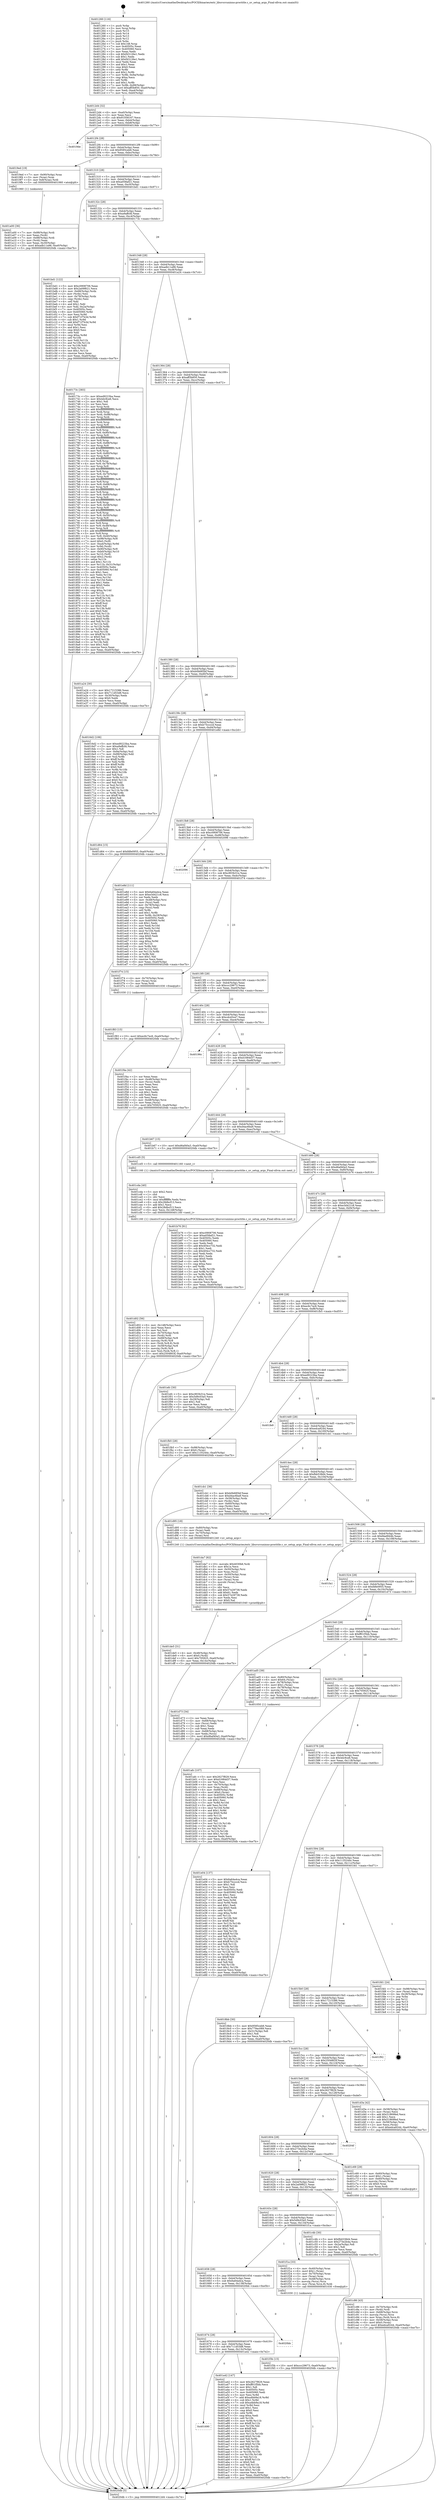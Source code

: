 digraph "0x401260" {
  label = "0x401260 (/mnt/c/Users/mathe/Desktop/tcc/POCII/binaries/extr_libuvsrcunixno-proctitle.c_uv_setup_args_Final-ollvm.out::main(0))"
  labelloc = "t"
  node[shape=record]

  Entry [label="",width=0.3,height=0.3,shape=circle,fillcolor=black,style=filled]
  "0x4012d4" [label="{
     0x4012d4 [32]\l
     | [instrs]\l
     &nbsp;&nbsp;0x4012d4 \<+6\>: mov -0xa0(%rbp),%eax\l
     &nbsp;&nbsp;0x4012da \<+2\>: mov %eax,%ecx\l
     &nbsp;&nbsp;0x4012dc \<+6\>: sub $0x91058167,%ecx\l
     &nbsp;&nbsp;0x4012e2 \<+6\>: mov %eax,-0xb4(%rbp)\l
     &nbsp;&nbsp;0x4012e8 \<+6\>: mov %ecx,-0xb8(%rbp)\l
     &nbsp;&nbsp;0x4012ee \<+6\>: je 00000000004019de \<main+0x77e\>\l
  }"]
  "0x4019de" [label="{
     0x4019de\l
  }", style=dashed]
  "0x4012f4" [label="{
     0x4012f4 [28]\l
     | [instrs]\l
     &nbsp;&nbsp;0x4012f4 \<+5\>: jmp 00000000004012f9 \<main+0x99\>\l
     &nbsp;&nbsp;0x4012f9 \<+6\>: mov -0xb4(%rbp),%eax\l
     &nbsp;&nbsp;0x4012ff \<+5\>: sub $0x9585ceb6,%eax\l
     &nbsp;&nbsp;0x401304 \<+6\>: mov %eax,-0xbc(%rbp)\l
     &nbsp;&nbsp;0x40130a \<+6\>: je 00000000004019ed \<main+0x78d\>\l
  }"]
  Exit [label="",width=0.3,height=0.3,shape=circle,fillcolor=black,style=filled,peripheries=2]
  "0x4019ed" [label="{
     0x4019ed [19]\l
     | [instrs]\l
     &nbsp;&nbsp;0x4019ed \<+7\>: mov -0x90(%rbp),%rax\l
     &nbsp;&nbsp;0x4019f4 \<+3\>: mov (%rax),%rax\l
     &nbsp;&nbsp;0x4019f7 \<+4\>: mov 0x8(%rax),%rdi\l
     &nbsp;&nbsp;0x4019fb \<+5\>: call 0000000000401060 \<atoi@plt\>\l
     | [calls]\l
     &nbsp;&nbsp;0x401060 \{1\} (unknown)\l
  }"]
  "0x401310" [label="{
     0x401310 [28]\l
     | [instrs]\l
     &nbsp;&nbsp;0x401310 \<+5\>: jmp 0000000000401315 \<main+0xb5\>\l
     &nbsp;&nbsp;0x401315 \<+6\>: mov -0xb4(%rbp),%eax\l
     &nbsp;&nbsp;0x40131b \<+5\>: sub $0xa058af21,%eax\l
     &nbsp;&nbsp;0x401320 \<+6\>: mov %eax,-0xc0(%rbp)\l
     &nbsp;&nbsp;0x401326 \<+6\>: je 0000000000401bd1 \<main+0x971\>\l
  }"]
  "0x401f83" [label="{
     0x401f83 [15]\l
     | [instrs]\l
     &nbsp;&nbsp;0x401f83 \<+10\>: movl $0xec6c7ec6,-0xa0(%rbp)\l
     &nbsp;&nbsp;0x401f8d \<+5\>: jmp 00000000004020db \<main+0xe7b\>\l
  }"]
  "0x401bd1" [label="{
     0x401bd1 [122]\l
     | [instrs]\l
     &nbsp;&nbsp;0x401bd1 \<+5\>: mov $0xc0908706,%eax\l
     &nbsp;&nbsp;0x401bd6 \<+5\>: mov $0x2a09f621,%ecx\l
     &nbsp;&nbsp;0x401bdb \<+4\>: mov -0x68(%rbp),%rdx\l
     &nbsp;&nbsp;0x401bdf \<+2\>: mov (%rdx),%esi\l
     &nbsp;&nbsp;0x401be1 \<+4\>: mov -0x78(%rbp),%rdx\l
     &nbsp;&nbsp;0x401be5 \<+2\>: cmp (%rdx),%esi\l
     &nbsp;&nbsp;0x401be7 \<+4\>: setl %dil\l
     &nbsp;&nbsp;0x401beb \<+4\>: and $0x1,%dil\l
     &nbsp;&nbsp;0x401bef \<+4\>: mov %dil,-0x2a(%rbp)\l
     &nbsp;&nbsp;0x401bf3 \<+7\>: mov 0x40505c,%esi\l
     &nbsp;&nbsp;0x401bfa \<+8\>: mov 0x405060,%r8d\l
     &nbsp;&nbsp;0x401c02 \<+3\>: mov %esi,%r9d\l
     &nbsp;&nbsp;0x401c05 \<+7\>: sub $0xf71f7b3d,%r9d\l
     &nbsp;&nbsp;0x401c0c \<+4\>: sub $0x1,%r9d\l
     &nbsp;&nbsp;0x401c10 \<+7\>: add $0xf71f7b3d,%r9d\l
     &nbsp;&nbsp;0x401c17 \<+4\>: imul %r9d,%esi\l
     &nbsp;&nbsp;0x401c1b \<+3\>: and $0x1,%esi\l
     &nbsp;&nbsp;0x401c1e \<+3\>: cmp $0x0,%esi\l
     &nbsp;&nbsp;0x401c21 \<+4\>: sete %dil\l
     &nbsp;&nbsp;0x401c25 \<+4\>: cmp $0xa,%r8d\l
     &nbsp;&nbsp;0x401c29 \<+4\>: setl %r10b\l
     &nbsp;&nbsp;0x401c2d \<+3\>: mov %dil,%r11b\l
     &nbsp;&nbsp;0x401c30 \<+3\>: and %r10b,%r11b\l
     &nbsp;&nbsp;0x401c33 \<+3\>: xor %r10b,%dil\l
     &nbsp;&nbsp;0x401c36 \<+3\>: or %dil,%r11b\l
     &nbsp;&nbsp;0x401c39 \<+4\>: test $0x1,%r11b\l
     &nbsp;&nbsp;0x401c3d \<+3\>: cmovne %ecx,%eax\l
     &nbsp;&nbsp;0x401c40 \<+6\>: mov %eax,-0xa0(%rbp)\l
     &nbsp;&nbsp;0x401c46 \<+5\>: jmp 00000000004020db \<main+0xe7b\>\l
  }"]
  "0x40132c" [label="{
     0x40132c [28]\l
     | [instrs]\l
     &nbsp;&nbsp;0x40132c \<+5\>: jmp 0000000000401331 \<main+0xd1\>\l
     &nbsp;&nbsp;0x401331 \<+6\>: mov -0xb4(%rbp),%eax\l
     &nbsp;&nbsp;0x401337 \<+5\>: sub $0xa9affcfd,%eax\l
     &nbsp;&nbsp;0x40133c \<+6\>: mov %eax,-0xc4(%rbp)\l
     &nbsp;&nbsp;0x401342 \<+6\>: je 000000000040173c \<main+0x4dc\>\l
  }"]
  "0x401f3b" [label="{
     0x401f3b [15]\l
     | [instrs]\l
     &nbsp;&nbsp;0x401f3b \<+10\>: movl $0xccc29673,-0xa0(%rbp)\l
     &nbsp;&nbsp;0x401f45 \<+5\>: jmp 00000000004020db \<main+0xe7b\>\l
  }"]
  "0x40173c" [label="{
     0x40173c [383]\l
     | [instrs]\l
     &nbsp;&nbsp;0x40173c \<+5\>: mov $0xed9223ba,%eax\l
     &nbsp;&nbsp;0x401741 \<+5\>: mov $0x4dc9ce6,%ecx\l
     &nbsp;&nbsp;0x401746 \<+2\>: mov $0x1,%dl\l
     &nbsp;&nbsp;0x401748 \<+2\>: xor %esi,%esi\l
     &nbsp;&nbsp;0x40174a \<+3\>: mov %rsp,%rdi\l
     &nbsp;&nbsp;0x40174d \<+4\>: add $0xfffffffffffffff0,%rdi\l
     &nbsp;&nbsp;0x401751 \<+3\>: mov %rdi,%rsp\l
     &nbsp;&nbsp;0x401754 \<+7\>: mov %rdi,-0x98(%rbp)\l
     &nbsp;&nbsp;0x40175b \<+3\>: mov %rsp,%rdi\l
     &nbsp;&nbsp;0x40175e \<+4\>: add $0xfffffffffffffff0,%rdi\l
     &nbsp;&nbsp;0x401762 \<+3\>: mov %rdi,%rsp\l
     &nbsp;&nbsp;0x401765 \<+3\>: mov %rsp,%r8\l
     &nbsp;&nbsp;0x401768 \<+4\>: add $0xfffffffffffffff0,%r8\l
     &nbsp;&nbsp;0x40176c \<+3\>: mov %r8,%rsp\l
     &nbsp;&nbsp;0x40176f \<+7\>: mov %r8,-0x90(%rbp)\l
     &nbsp;&nbsp;0x401776 \<+3\>: mov %rsp,%r8\l
     &nbsp;&nbsp;0x401779 \<+4\>: add $0xfffffffffffffff0,%r8\l
     &nbsp;&nbsp;0x40177d \<+3\>: mov %r8,%rsp\l
     &nbsp;&nbsp;0x401780 \<+7\>: mov %r8,-0x88(%rbp)\l
     &nbsp;&nbsp;0x401787 \<+3\>: mov %rsp,%r8\l
     &nbsp;&nbsp;0x40178a \<+4\>: add $0xfffffffffffffff0,%r8\l
     &nbsp;&nbsp;0x40178e \<+3\>: mov %r8,%rsp\l
     &nbsp;&nbsp;0x401791 \<+4\>: mov %r8,-0x80(%rbp)\l
     &nbsp;&nbsp;0x401795 \<+3\>: mov %rsp,%r8\l
     &nbsp;&nbsp;0x401798 \<+4\>: add $0xfffffffffffffff0,%r8\l
     &nbsp;&nbsp;0x40179c \<+3\>: mov %r8,%rsp\l
     &nbsp;&nbsp;0x40179f \<+4\>: mov %r8,-0x78(%rbp)\l
     &nbsp;&nbsp;0x4017a3 \<+3\>: mov %rsp,%r8\l
     &nbsp;&nbsp;0x4017a6 \<+4\>: add $0xfffffffffffffff0,%r8\l
     &nbsp;&nbsp;0x4017aa \<+3\>: mov %r8,%rsp\l
     &nbsp;&nbsp;0x4017ad \<+4\>: mov %r8,-0x70(%rbp)\l
     &nbsp;&nbsp;0x4017b1 \<+3\>: mov %rsp,%r8\l
     &nbsp;&nbsp;0x4017b4 \<+4\>: add $0xfffffffffffffff0,%r8\l
     &nbsp;&nbsp;0x4017b8 \<+3\>: mov %r8,%rsp\l
     &nbsp;&nbsp;0x4017bb \<+4\>: mov %r8,-0x68(%rbp)\l
     &nbsp;&nbsp;0x4017bf \<+3\>: mov %rsp,%r8\l
     &nbsp;&nbsp;0x4017c2 \<+4\>: add $0xfffffffffffffff0,%r8\l
     &nbsp;&nbsp;0x4017c6 \<+3\>: mov %r8,%rsp\l
     &nbsp;&nbsp;0x4017c9 \<+4\>: mov %r8,-0x60(%rbp)\l
     &nbsp;&nbsp;0x4017cd \<+3\>: mov %rsp,%r8\l
     &nbsp;&nbsp;0x4017d0 \<+4\>: add $0xfffffffffffffff0,%r8\l
     &nbsp;&nbsp;0x4017d4 \<+3\>: mov %r8,%rsp\l
     &nbsp;&nbsp;0x4017d7 \<+4\>: mov %r8,-0x58(%rbp)\l
     &nbsp;&nbsp;0x4017db \<+3\>: mov %rsp,%r8\l
     &nbsp;&nbsp;0x4017de \<+4\>: add $0xfffffffffffffff0,%r8\l
     &nbsp;&nbsp;0x4017e2 \<+3\>: mov %r8,%rsp\l
     &nbsp;&nbsp;0x4017e5 \<+4\>: mov %r8,-0x50(%rbp)\l
     &nbsp;&nbsp;0x4017e9 \<+3\>: mov %rsp,%r8\l
     &nbsp;&nbsp;0x4017ec \<+4\>: add $0xfffffffffffffff0,%r8\l
     &nbsp;&nbsp;0x4017f0 \<+3\>: mov %r8,%rsp\l
     &nbsp;&nbsp;0x4017f3 \<+4\>: mov %r8,-0x48(%rbp)\l
     &nbsp;&nbsp;0x4017f7 \<+3\>: mov %rsp,%r8\l
     &nbsp;&nbsp;0x4017fa \<+4\>: add $0xfffffffffffffff0,%r8\l
     &nbsp;&nbsp;0x4017fe \<+3\>: mov %r8,%rsp\l
     &nbsp;&nbsp;0x401801 \<+4\>: mov %r8,-0x40(%rbp)\l
     &nbsp;&nbsp;0x401805 \<+7\>: mov -0x98(%rbp),%r8\l
     &nbsp;&nbsp;0x40180c \<+7\>: movl $0x0,(%r8)\l
     &nbsp;&nbsp;0x401813 \<+7\>: mov -0xa4(%rbp),%r9d\l
     &nbsp;&nbsp;0x40181a \<+3\>: mov %r9d,(%rdi)\l
     &nbsp;&nbsp;0x40181d \<+7\>: mov -0x90(%rbp),%r8\l
     &nbsp;&nbsp;0x401824 \<+7\>: mov -0xb0(%rbp),%r10\l
     &nbsp;&nbsp;0x40182b \<+3\>: mov %r10,(%r8)\l
     &nbsp;&nbsp;0x40182e \<+3\>: cmpl $0x2,(%rdi)\l
     &nbsp;&nbsp;0x401831 \<+4\>: setne %r11b\l
     &nbsp;&nbsp;0x401835 \<+4\>: and $0x1,%r11b\l
     &nbsp;&nbsp;0x401839 \<+4\>: mov %r11b,-0x31(%rbp)\l
     &nbsp;&nbsp;0x40183d \<+7\>: mov 0x40505c,%ebx\l
     &nbsp;&nbsp;0x401844 \<+8\>: mov 0x405060,%r14d\l
     &nbsp;&nbsp;0x40184c \<+3\>: sub $0x1,%esi\l
     &nbsp;&nbsp;0x40184f \<+3\>: mov %ebx,%r15d\l
     &nbsp;&nbsp;0x401852 \<+3\>: add %esi,%r15d\l
     &nbsp;&nbsp;0x401855 \<+4\>: imul %r15d,%ebx\l
     &nbsp;&nbsp;0x401859 \<+3\>: and $0x1,%ebx\l
     &nbsp;&nbsp;0x40185c \<+3\>: cmp $0x0,%ebx\l
     &nbsp;&nbsp;0x40185f \<+4\>: sete %r11b\l
     &nbsp;&nbsp;0x401863 \<+4\>: cmp $0xa,%r14d\l
     &nbsp;&nbsp;0x401867 \<+4\>: setl %r12b\l
     &nbsp;&nbsp;0x40186b \<+3\>: mov %r11b,%r13b\l
     &nbsp;&nbsp;0x40186e \<+4\>: xor $0xff,%r13b\l
     &nbsp;&nbsp;0x401872 \<+3\>: mov %r12b,%sil\l
     &nbsp;&nbsp;0x401875 \<+4\>: xor $0xff,%sil\l
     &nbsp;&nbsp;0x401879 \<+3\>: xor $0x0,%dl\l
     &nbsp;&nbsp;0x40187c \<+3\>: mov %r13b,%dil\l
     &nbsp;&nbsp;0x40187f \<+4\>: and $0x0,%dil\l
     &nbsp;&nbsp;0x401883 \<+3\>: and %dl,%r11b\l
     &nbsp;&nbsp;0x401886 \<+3\>: mov %sil,%r8b\l
     &nbsp;&nbsp;0x401889 \<+4\>: and $0x0,%r8b\l
     &nbsp;&nbsp;0x40188d \<+3\>: and %dl,%r12b\l
     &nbsp;&nbsp;0x401890 \<+3\>: or %r11b,%dil\l
     &nbsp;&nbsp;0x401893 \<+3\>: or %r12b,%r8b\l
     &nbsp;&nbsp;0x401896 \<+3\>: xor %r8b,%dil\l
     &nbsp;&nbsp;0x401899 \<+3\>: or %sil,%r13b\l
     &nbsp;&nbsp;0x40189c \<+4\>: xor $0xff,%r13b\l
     &nbsp;&nbsp;0x4018a0 \<+3\>: or $0x0,%dl\l
     &nbsp;&nbsp;0x4018a3 \<+3\>: and %dl,%r13b\l
     &nbsp;&nbsp;0x4018a6 \<+3\>: or %r13b,%dil\l
     &nbsp;&nbsp;0x4018a9 \<+4\>: test $0x1,%dil\l
     &nbsp;&nbsp;0x4018ad \<+3\>: cmovne %ecx,%eax\l
     &nbsp;&nbsp;0x4018b0 \<+6\>: mov %eax,-0xa0(%rbp)\l
     &nbsp;&nbsp;0x4018b6 \<+5\>: jmp 00000000004020db \<main+0xe7b\>\l
  }"]
  "0x401348" [label="{
     0x401348 [28]\l
     | [instrs]\l
     &nbsp;&nbsp;0x401348 \<+5\>: jmp 000000000040134d \<main+0xed\>\l
     &nbsp;&nbsp;0x40134d \<+6\>: mov -0xb4(%rbp),%eax\l
     &nbsp;&nbsp;0x401353 \<+5\>: sub $0xadb11a96,%eax\l
     &nbsp;&nbsp;0x401358 \<+6\>: mov %eax,-0xc8(%rbp)\l
     &nbsp;&nbsp;0x40135e \<+6\>: je 0000000000401a24 \<main+0x7c4\>\l
  }"]
  "0x401de5" [label="{
     0x401de5 [31]\l
     | [instrs]\l
     &nbsp;&nbsp;0x401de5 \<+4\>: mov -0x48(%rbp),%rdi\l
     &nbsp;&nbsp;0x401de9 \<+6\>: movl $0x0,(%rdi)\l
     &nbsp;&nbsp;0x401def \<+10\>: movl $0x705925,-0xa0(%rbp)\l
     &nbsp;&nbsp;0x401df9 \<+6\>: mov %eax,-0x14c(%rbp)\l
     &nbsp;&nbsp;0x401dff \<+5\>: jmp 00000000004020db \<main+0xe7b\>\l
  }"]
  "0x401a24" [label="{
     0x401a24 [30]\l
     | [instrs]\l
     &nbsp;&nbsp;0x401a24 \<+5\>: mov $0x17215386,%eax\l
     &nbsp;&nbsp;0x401a29 \<+5\>: mov $0x711d53d8,%ecx\l
     &nbsp;&nbsp;0x401a2e \<+3\>: mov -0x30(%rbp),%edx\l
     &nbsp;&nbsp;0x401a31 \<+3\>: cmp $0x0,%edx\l
     &nbsp;&nbsp;0x401a34 \<+3\>: cmove %ecx,%eax\l
     &nbsp;&nbsp;0x401a37 \<+6\>: mov %eax,-0xa0(%rbp)\l
     &nbsp;&nbsp;0x401a3d \<+5\>: jmp 00000000004020db \<main+0xe7b\>\l
  }"]
  "0x401364" [label="{
     0x401364 [28]\l
     | [instrs]\l
     &nbsp;&nbsp;0x401364 \<+5\>: jmp 0000000000401369 \<main+0x109\>\l
     &nbsp;&nbsp;0x401369 \<+6\>: mov -0xb4(%rbp),%eax\l
     &nbsp;&nbsp;0x40136f \<+5\>: sub $0xaff3b850,%eax\l
     &nbsp;&nbsp;0x401374 \<+6\>: mov %eax,-0xcc(%rbp)\l
     &nbsp;&nbsp;0x40137a \<+6\>: je 00000000004016d2 \<main+0x472\>\l
  }"]
  "0x401da7" [label="{
     0x401da7 [62]\l
     | [instrs]\l
     &nbsp;&nbsp;0x401da7 \<+10\>: movabs $0x4030b6,%rdi\l
     &nbsp;&nbsp;0x401db1 \<+5\>: mov $0x1a,%ecx\l
     &nbsp;&nbsp;0x401db6 \<+4\>: mov -0x50(%rbp),%rsi\l
     &nbsp;&nbsp;0x401dba \<+3\>: mov %rax,(%rsi)\l
     &nbsp;&nbsp;0x401dbd \<+4\>: mov -0x50(%rbp),%rax\l
     &nbsp;&nbsp;0x401dc1 \<+3\>: mov (%rax),%rax\l
     &nbsp;&nbsp;0x401dc4 \<+3\>: mov (%rax),%rax\l
     &nbsp;&nbsp;0x401dc7 \<+3\>: movsbl (%rax),%eax\l
     &nbsp;&nbsp;0x401dca \<+1\>: cltd\l
     &nbsp;&nbsp;0x401dcb \<+2\>: idiv %ecx\l
     &nbsp;&nbsp;0x401dcd \<+6\>: add $0x57e29738,%edx\l
     &nbsp;&nbsp;0x401dd3 \<+3\>: add $0x61,%edx\l
     &nbsp;&nbsp;0x401dd6 \<+6\>: sub $0x57e29738,%edx\l
     &nbsp;&nbsp;0x401ddc \<+2\>: mov %edx,%esi\l
     &nbsp;&nbsp;0x401dde \<+2\>: mov $0x0,%al\l
     &nbsp;&nbsp;0x401de0 \<+5\>: call 0000000000401040 \<printf@plt\>\l
     | [calls]\l
     &nbsp;&nbsp;0x401040 \{1\} (unknown)\l
  }"]
  "0x4016d2" [label="{
     0x4016d2 [106]\l
     | [instrs]\l
     &nbsp;&nbsp;0x4016d2 \<+5\>: mov $0xed9223ba,%eax\l
     &nbsp;&nbsp;0x4016d7 \<+5\>: mov $0xa9affcfd,%ecx\l
     &nbsp;&nbsp;0x4016dc \<+2\>: mov $0x1,%dl\l
     &nbsp;&nbsp;0x4016de \<+7\>: mov -0x9a(%rbp),%sil\l
     &nbsp;&nbsp;0x4016e5 \<+7\>: mov -0x99(%rbp),%dil\l
     &nbsp;&nbsp;0x4016ec \<+3\>: mov %sil,%r8b\l
     &nbsp;&nbsp;0x4016ef \<+4\>: xor $0xff,%r8b\l
     &nbsp;&nbsp;0x4016f3 \<+3\>: mov %dil,%r9b\l
     &nbsp;&nbsp;0x4016f6 \<+4\>: xor $0xff,%r9b\l
     &nbsp;&nbsp;0x4016fa \<+3\>: xor $0x0,%dl\l
     &nbsp;&nbsp;0x4016fd \<+3\>: mov %r8b,%r10b\l
     &nbsp;&nbsp;0x401700 \<+4\>: and $0x0,%r10b\l
     &nbsp;&nbsp;0x401704 \<+3\>: and %dl,%sil\l
     &nbsp;&nbsp;0x401707 \<+3\>: mov %r9b,%r11b\l
     &nbsp;&nbsp;0x40170a \<+4\>: and $0x0,%r11b\l
     &nbsp;&nbsp;0x40170e \<+3\>: and %dl,%dil\l
     &nbsp;&nbsp;0x401711 \<+3\>: or %sil,%r10b\l
     &nbsp;&nbsp;0x401714 \<+3\>: or %dil,%r11b\l
     &nbsp;&nbsp;0x401717 \<+3\>: xor %r11b,%r10b\l
     &nbsp;&nbsp;0x40171a \<+3\>: or %r9b,%r8b\l
     &nbsp;&nbsp;0x40171d \<+4\>: xor $0xff,%r8b\l
     &nbsp;&nbsp;0x401721 \<+3\>: or $0x0,%dl\l
     &nbsp;&nbsp;0x401724 \<+3\>: and %dl,%r8b\l
     &nbsp;&nbsp;0x401727 \<+3\>: or %r8b,%r10b\l
     &nbsp;&nbsp;0x40172a \<+4\>: test $0x1,%r10b\l
     &nbsp;&nbsp;0x40172e \<+3\>: cmovne %ecx,%eax\l
     &nbsp;&nbsp;0x401731 \<+6\>: mov %eax,-0xa0(%rbp)\l
     &nbsp;&nbsp;0x401737 \<+5\>: jmp 00000000004020db \<main+0xe7b\>\l
  }"]
  "0x401380" [label="{
     0x401380 [28]\l
     | [instrs]\l
     &nbsp;&nbsp;0x401380 \<+5\>: jmp 0000000000401385 \<main+0x125\>\l
     &nbsp;&nbsp;0x401385 \<+6\>: mov -0xb4(%rbp),%eax\l
     &nbsp;&nbsp;0x40138b \<+5\>: sub $0xb0b685bf,%eax\l
     &nbsp;&nbsp;0x401390 \<+6\>: mov %eax,-0xd0(%rbp)\l
     &nbsp;&nbsp;0x401396 \<+6\>: je 0000000000401d64 \<main+0xb04\>\l
  }"]
  "0x4020db" [label="{
     0x4020db [5]\l
     | [instrs]\l
     &nbsp;&nbsp;0x4020db \<+5\>: jmp 00000000004012d4 \<main+0x74\>\l
  }"]
  "0x401260" [label="{
     0x401260 [116]\l
     | [instrs]\l
     &nbsp;&nbsp;0x401260 \<+1\>: push %rbp\l
     &nbsp;&nbsp;0x401261 \<+3\>: mov %rsp,%rbp\l
     &nbsp;&nbsp;0x401264 \<+2\>: push %r15\l
     &nbsp;&nbsp;0x401266 \<+2\>: push %r14\l
     &nbsp;&nbsp;0x401268 \<+2\>: push %r13\l
     &nbsp;&nbsp;0x40126a \<+2\>: push %r12\l
     &nbsp;&nbsp;0x40126c \<+1\>: push %rbx\l
     &nbsp;&nbsp;0x40126d \<+7\>: sub $0x148,%rsp\l
     &nbsp;&nbsp;0x401274 \<+7\>: mov 0x40505c,%eax\l
     &nbsp;&nbsp;0x40127b \<+7\>: mov 0x405060,%ecx\l
     &nbsp;&nbsp;0x401282 \<+2\>: mov %eax,%edx\l
     &nbsp;&nbsp;0x401284 \<+6\>: sub $0xf43126e1,%edx\l
     &nbsp;&nbsp;0x40128a \<+3\>: sub $0x1,%edx\l
     &nbsp;&nbsp;0x40128d \<+6\>: add $0xf43126e1,%edx\l
     &nbsp;&nbsp;0x401293 \<+3\>: imul %edx,%eax\l
     &nbsp;&nbsp;0x401296 \<+3\>: and $0x1,%eax\l
     &nbsp;&nbsp;0x401299 \<+3\>: cmp $0x0,%eax\l
     &nbsp;&nbsp;0x40129c \<+4\>: sete %r8b\l
     &nbsp;&nbsp;0x4012a0 \<+4\>: and $0x1,%r8b\l
     &nbsp;&nbsp;0x4012a4 \<+7\>: mov %r8b,-0x9a(%rbp)\l
     &nbsp;&nbsp;0x4012ab \<+3\>: cmp $0xa,%ecx\l
     &nbsp;&nbsp;0x4012ae \<+4\>: setl %r8b\l
     &nbsp;&nbsp;0x4012b2 \<+4\>: and $0x1,%r8b\l
     &nbsp;&nbsp;0x4012b6 \<+7\>: mov %r8b,-0x99(%rbp)\l
     &nbsp;&nbsp;0x4012bd \<+10\>: movl $0xaff3b850,-0xa0(%rbp)\l
     &nbsp;&nbsp;0x4012c7 \<+6\>: mov %edi,-0xa4(%rbp)\l
     &nbsp;&nbsp;0x4012cd \<+7\>: mov %rsi,-0xb0(%rbp)\l
  }"]
  "0x401d02" [label="{
     0x401d02 [56]\l
     | [instrs]\l
     &nbsp;&nbsp;0x401d02 \<+6\>: mov -0x148(%rbp),%ecx\l
     &nbsp;&nbsp;0x401d08 \<+3\>: imul %eax,%ecx\l
     &nbsp;&nbsp;0x401d0b \<+3\>: mov %cl,%sil\l
     &nbsp;&nbsp;0x401d0e \<+4\>: mov -0x70(%rbp),%rdi\l
     &nbsp;&nbsp;0x401d12 \<+3\>: mov (%rdi),%rdi\l
     &nbsp;&nbsp;0x401d15 \<+4\>: mov -0x68(%rbp),%r8\l
     &nbsp;&nbsp;0x401d19 \<+3\>: movslq (%r8),%r8\l
     &nbsp;&nbsp;0x401d1c \<+4\>: mov (%rdi,%r8,8),%rdi\l
     &nbsp;&nbsp;0x401d20 \<+4\>: mov -0x58(%rbp),%r8\l
     &nbsp;&nbsp;0x401d24 \<+3\>: movslq (%r8),%r8\l
     &nbsp;&nbsp;0x401d27 \<+4\>: mov %sil,(%rdi,%r8,1)\l
     &nbsp;&nbsp;0x401d2b \<+10\>: movl $0x2504803f,-0xa0(%rbp)\l
     &nbsp;&nbsp;0x401d35 \<+5\>: jmp 00000000004020db \<main+0xe7b\>\l
  }"]
  "0x401cda" [label="{
     0x401cda [40]\l
     | [instrs]\l
     &nbsp;&nbsp;0x401cda \<+5\>: mov $0x2,%ecx\l
     &nbsp;&nbsp;0x401cdf \<+1\>: cltd\l
     &nbsp;&nbsp;0x401ce0 \<+2\>: idiv %ecx\l
     &nbsp;&nbsp;0x401ce2 \<+6\>: imul $0xfffffffe,%edx,%ecx\l
     &nbsp;&nbsp;0x401ce8 \<+6\>: sub $0x28dbcf13,%ecx\l
     &nbsp;&nbsp;0x401cee \<+3\>: add $0x1,%ecx\l
     &nbsp;&nbsp;0x401cf1 \<+6\>: add $0x28dbcf13,%ecx\l
     &nbsp;&nbsp;0x401cf7 \<+6\>: mov %ecx,-0x148(%rbp)\l
     &nbsp;&nbsp;0x401cfd \<+5\>: call 0000000000401160 \<next_i\>\l
     | [calls]\l
     &nbsp;&nbsp;0x401160 \{1\} (/mnt/c/Users/mathe/Desktop/tcc/POCII/binaries/extr_libuvsrcunixno-proctitle.c_uv_setup_args_Final-ollvm.out::next_i)\l
  }"]
  "0x401d64" [label="{
     0x401d64 [15]\l
     | [instrs]\l
     &nbsp;&nbsp;0x401d64 \<+10\>: movl $0xfdfe0955,-0xa0(%rbp)\l
     &nbsp;&nbsp;0x401d6e \<+5\>: jmp 00000000004020db \<main+0xe7b\>\l
  }"]
  "0x40139c" [label="{
     0x40139c [28]\l
     | [instrs]\l
     &nbsp;&nbsp;0x40139c \<+5\>: jmp 00000000004013a1 \<main+0x141\>\l
     &nbsp;&nbsp;0x4013a1 \<+6\>: mov -0xb4(%rbp),%eax\l
     &nbsp;&nbsp;0x4013a7 \<+5\>: sub $0xb75ccccd,%eax\l
     &nbsp;&nbsp;0x4013ac \<+6\>: mov %eax,-0xd4(%rbp)\l
     &nbsp;&nbsp;0x4013b2 \<+6\>: je 0000000000401e8d \<main+0xc2d\>\l
  }"]
  "0x401c86" [label="{
     0x401c86 [43]\l
     | [instrs]\l
     &nbsp;&nbsp;0x401c86 \<+4\>: mov -0x70(%rbp),%rdi\l
     &nbsp;&nbsp;0x401c8a \<+3\>: mov (%rdi),%rdi\l
     &nbsp;&nbsp;0x401c8d \<+4\>: mov -0x68(%rbp),%rcx\l
     &nbsp;&nbsp;0x401c91 \<+3\>: movslq (%rcx),%rcx\l
     &nbsp;&nbsp;0x401c94 \<+4\>: mov %rax,(%rdi,%rcx,8)\l
     &nbsp;&nbsp;0x401c98 \<+4\>: mov -0x58(%rbp),%rax\l
     &nbsp;&nbsp;0x401c9c \<+6\>: movl $0x0,(%rax)\l
     &nbsp;&nbsp;0x401ca2 \<+10\>: movl $0xedca9244,-0xa0(%rbp)\l
     &nbsp;&nbsp;0x401cac \<+5\>: jmp 00000000004020db \<main+0xe7b\>\l
  }"]
  "0x401e8d" [label="{
     0x401e8d [111]\l
     | [instrs]\l
     &nbsp;&nbsp;0x401e8d \<+5\>: mov $0x6a64a4ca,%eax\l
     &nbsp;&nbsp;0x401e92 \<+5\>: mov $0xe3d421c8,%ecx\l
     &nbsp;&nbsp;0x401e97 \<+2\>: xor %edx,%edx\l
     &nbsp;&nbsp;0x401e99 \<+4\>: mov -0x48(%rbp),%rsi\l
     &nbsp;&nbsp;0x401e9d \<+2\>: mov (%rsi),%edi\l
     &nbsp;&nbsp;0x401e9f \<+4\>: mov -0x78(%rbp),%rsi\l
     &nbsp;&nbsp;0x401ea3 \<+2\>: cmp (%rsi),%edi\l
     &nbsp;&nbsp;0x401ea5 \<+4\>: setl %r8b\l
     &nbsp;&nbsp;0x401ea9 \<+4\>: and $0x1,%r8b\l
     &nbsp;&nbsp;0x401ead \<+4\>: mov %r8b,-0x29(%rbp)\l
     &nbsp;&nbsp;0x401eb1 \<+7\>: mov 0x40505c,%edi\l
     &nbsp;&nbsp;0x401eb8 \<+8\>: mov 0x405060,%r9d\l
     &nbsp;&nbsp;0x401ec0 \<+3\>: sub $0x1,%edx\l
     &nbsp;&nbsp;0x401ec3 \<+3\>: mov %edi,%r10d\l
     &nbsp;&nbsp;0x401ec6 \<+3\>: add %edx,%r10d\l
     &nbsp;&nbsp;0x401ec9 \<+4\>: imul %r10d,%edi\l
     &nbsp;&nbsp;0x401ecd \<+3\>: and $0x1,%edi\l
     &nbsp;&nbsp;0x401ed0 \<+3\>: cmp $0x0,%edi\l
     &nbsp;&nbsp;0x401ed3 \<+4\>: sete %r8b\l
     &nbsp;&nbsp;0x401ed7 \<+4\>: cmp $0xa,%r9d\l
     &nbsp;&nbsp;0x401edb \<+4\>: setl %r11b\l
     &nbsp;&nbsp;0x401edf \<+3\>: mov %r8b,%bl\l
     &nbsp;&nbsp;0x401ee2 \<+3\>: and %r11b,%bl\l
     &nbsp;&nbsp;0x401ee5 \<+3\>: xor %r11b,%r8b\l
     &nbsp;&nbsp;0x401ee8 \<+3\>: or %r8b,%bl\l
     &nbsp;&nbsp;0x401eeb \<+3\>: test $0x1,%bl\l
     &nbsp;&nbsp;0x401eee \<+3\>: cmovne %ecx,%eax\l
     &nbsp;&nbsp;0x401ef1 \<+6\>: mov %eax,-0xa0(%rbp)\l
     &nbsp;&nbsp;0x401ef7 \<+5\>: jmp 00000000004020db \<main+0xe7b\>\l
  }"]
  "0x4013b8" [label="{
     0x4013b8 [28]\l
     | [instrs]\l
     &nbsp;&nbsp;0x4013b8 \<+5\>: jmp 00000000004013bd \<main+0x15d\>\l
     &nbsp;&nbsp;0x4013bd \<+6\>: mov -0xb4(%rbp),%eax\l
     &nbsp;&nbsp;0x4013c3 \<+5\>: sub $0xc0908706,%eax\l
     &nbsp;&nbsp;0x4013c8 \<+6\>: mov %eax,-0xd8(%rbp)\l
     &nbsp;&nbsp;0x4013ce \<+6\>: je 0000000000402096 \<main+0xe36\>\l
  }"]
  "0x401afc" [label="{
     0x401afc [107]\l
     | [instrs]\l
     &nbsp;&nbsp;0x401afc \<+5\>: mov $0x2627f829,%ecx\l
     &nbsp;&nbsp;0x401b01 \<+5\>: mov $0xd1684d37,%edx\l
     &nbsp;&nbsp;0x401b06 \<+2\>: xor %esi,%esi\l
     &nbsp;&nbsp;0x401b08 \<+4\>: mov -0x70(%rbp),%rdi\l
     &nbsp;&nbsp;0x401b0c \<+3\>: mov %rax,(%rdi)\l
     &nbsp;&nbsp;0x401b0f \<+4\>: mov -0x68(%rbp),%rax\l
     &nbsp;&nbsp;0x401b13 \<+6\>: movl $0x0,(%rax)\l
     &nbsp;&nbsp;0x401b19 \<+8\>: mov 0x40505c,%r8d\l
     &nbsp;&nbsp;0x401b21 \<+8\>: mov 0x405060,%r9d\l
     &nbsp;&nbsp;0x401b29 \<+3\>: sub $0x1,%esi\l
     &nbsp;&nbsp;0x401b2c \<+3\>: mov %r8d,%r10d\l
     &nbsp;&nbsp;0x401b2f \<+3\>: add %esi,%r10d\l
     &nbsp;&nbsp;0x401b32 \<+4\>: imul %r10d,%r8d\l
     &nbsp;&nbsp;0x401b36 \<+4\>: and $0x1,%r8d\l
     &nbsp;&nbsp;0x401b3a \<+4\>: cmp $0x0,%r8d\l
     &nbsp;&nbsp;0x401b3e \<+4\>: sete %r11b\l
     &nbsp;&nbsp;0x401b42 \<+4\>: cmp $0xa,%r9d\l
     &nbsp;&nbsp;0x401b46 \<+3\>: setl %bl\l
     &nbsp;&nbsp;0x401b49 \<+3\>: mov %r11b,%r14b\l
     &nbsp;&nbsp;0x401b4c \<+3\>: and %bl,%r14b\l
     &nbsp;&nbsp;0x401b4f \<+3\>: xor %bl,%r11b\l
     &nbsp;&nbsp;0x401b52 \<+3\>: or %r11b,%r14b\l
     &nbsp;&nbsp;0x401b55 \<+4\>: test $0x1,%r14b\l
     &nbsp;&nbsp;0x401b59 \<+3\>: cmovne %edx,%ecx\l
     &nbsp;&nbsp;0x401b5c \<+6\>: mov %ecx,-0xa0(%rbp)\l
     &nbsp;&nbsp;0x401b62 \<+5\>: jmp 00000000004020db \<main+0xe7b\>\l
  }"]
  "0x402096" [label="{
     0x402096\l
  }", style=dashed]
  "0x4013d4" [label="{
     0x4013d4 [28]\l
     | [instrs]\l
     &nbsp;&nbsp;0x4013d4 \<+5\>: jmp 00000000004013d9 \<main+0x179\>\l
     &nbsp;&nbsp;0x4013d9 \<+6\>: mov -0xb4(%rbp),%eax\l
     &nbsp;&nbsp;0x4013df \<+5\>: sub $0xc903b31e,%eax\l
     &nbsp;&nbsp;0x4013e4 \<+6\>: mov %eax,-0xdc(%rbp)\l
     &nbsp;&nbsp;0x4013ea \<+6\>: je 0000000000401f74 \<main+0xd14\>\l
  }"]
  "0x401690" [label="{
     0x401690\l
  }", style=dashed]
  "0x401f74" [label="{
     0x401f74 [15]\l
     | [instrs]\l
     &nbsp;&nbsp;0x401f74 \<+4\>: mov -0x70(%rbp),%rax\l
     &nbsp;&nbsp;0x401f78 \<+3\>: mov (%rax),%rax\l
     &nbsp;&nbsp;0x401f7b \<+3\>: mov %rax,%rdi\l
     &nbsp;&nbsp;0x401f7e \<+5\>: call 0000000000401030 \<free@plt\>\l
     | [calls]\l
     &nbsp;&nbsp;0x401030 \{1\} (unknown)\l
  }"]
  "0x4013f0" [label="{
     0x4013f0 [28]\l
     | [instrs]\l
     &nbsp;&nbsp;0x4013f0 \<+5\>: jmp 00000000004013f5 \<main+0x195\>\l
     &nbsp;&nbsp;0x4013f5 \<+6\>: mov -0xb4(%rbp),%eax\l
     &nbsp;&nbsp;0x4013fb \<+5\>: sub $0xccc29673,%eax\l
     &nbsp;&nbsp;0x401400 \<+6\>: mov %eax,-0xe0(%rbp)\l
     &nbsp;&nbsp;0x401406 \<+6\>: je 0000000000401f4a \<main+0xcea\>\l
  }"]
  "0x401a42" [label="{
     0x401a42 [147]\l
     | [instrs]\l
     &nbsp;&nbsp;0x401a42 \<+5\>: mov $0x2627f829,%eax\l
     &nbsp;&nbsp;0x401a47 \<+5\>: mov $0xff01f5bb,%ecx\l
     &nbsp;&nbsp;0x401a4c \<+2\>: mov $0x1,%dl\l
     &nbsp;&nbsp;0x401a4e \<+7\>: mov 0x40505c,%esi\l
     &nbsp;&nbsp;0x401a55 \<+7\>: mov 0x405060,%edi\l
     &nbsp;&nbsp;0x401a5c \<+3\>: mov %esi,%r8d\l
     &nbsp;&nbsp;0x401a5f \<+7\>: add $0xa4bb9a18,%r8d\l
     &nbsp;&nbsp;0x401a66 \<+4\>: sub $0x1,%r8d\l
     &nbsp;&nbsp;0x401a6a \<+7\>: sub $0xa4bb9a18,%r8d\l
     &nbsp;&nbsp;0x401a71 \<+4\>: imul %r8d,%esi\l
     &nbsp;&nbsp;0x401a75 \<+3\>: and $0x1,%esi\l
     &nbsp;&nbsp;0x401a78 \<+3\>: cmp $0x0,%esi\l
     &nbsp;&nbsp;0x401a7b \<+4\>: sete %r9b\l
     &nbsp;&nbsp;0x401a7f \<+3\>: cmp $0xa,%edi\l
     &nbsp;&nbsp;0x401a82 \<+4\>: setl %r10b\l
     &nbsp;&nbsp;0x401a86 \<+3\>: mov %r9b,%r11b\l
     &nbsp;&nbsp;0x401a89 \<+4\>: xor $0xff,%r11b\l
     &nbsp;&nbsp;0x401a8d \<+3\>: mov %r10b,%bl\l
     &nbsp;&nbsp;0x401a90 \<+3\>: xor $0xff,%bl\l
     &nbsp;&nbsp;0x401a93 \<+3\>: xor $0x0,%dl\l
     &nbsp;&nbsp;0x401a96 \<+3\>: mov %r11b,%r14b\l
     &nbsp;&nbsp;0x401a99 \<+4\>: and $0x0,%r14b\l
     &nbsp;&nbsp;0x401a9d \<+3\>: and %dl,%r9b\l
     &nbsp;&nbsp;0x401aa0 \<+3\>: mov %bl,%r15b\l
     &nbsp;&nbsp;0x401aa3 \<+4\>: and $0x0,%r15b\l
     &nbsp;&nbsp;0x401aa7 \<+3\>: and %dl,%r10b\l
     &nbsp;&nbsp;0x401aaa \<+3\>: or %r9b,%r14b\l
     &nbsp;&nbsp;0x401aad \<+3\>: or %r10b,%r15b\l
     &nbsp;&nbsp;0x401ab0 \<+3\>: xor %r15b,%r14b\l
     &nbsp;&nbsp;0x401ab3 \<+3\>: or %bl,%r11b\l
     &nbsp;&nbsp;0x401ab6 \<+4\>: xor $0xff,%r11b\l
     &nbsp;&nbsp;0x401aba \<+3\>: or $0x0,%dl\l
     &nbsp;&nbsp;0x401abd \<+3\>: and %dl,%r11b\l
     &nbsp;&nbsp;0x401ac0 \<+3\>: or %r11b,%r14b\l
     &nbsp;&nbsp;0x401ac3 \<+4\>: test $0x1,%r14b\l
     &nbsp;&nbsp;0x401ac7 \<+3\>: cmovne %ecx,%eax\l
     &nbsp;&nbsp;0x401aca \<+6\>: mov %eax,-0xa0(%rbp)\l
     &nbsp;&nbsp;0x401ad0 \<+5\>: jmp 00000000004020db \<main+0xe7b\>\l
  }"]
  "0x401f4a" [label="{
     0x401f4a [42]\l
     | [instrs]\l
     &nbsp;&nbsp;0x401f4a \<+2\>: xor %eax,%eax\l
     &nbsp;&nbsp;0x401f4c \<+4\>: mov -0x48(%rbp),%rcx\l
     &nbsp;&nbsp;0x401f50 \<+2\>: mov (%rcx),%edx\l
     &nbsp;&nbsp;0x401f52 \<+2\>: mov %eax,%esi\l
     &nbsp;&nbsp;0x401f54 \<+2\>: sub %edx,%esi\l
     &nbsp;&nbsp;0x401f56 \<+2\>: mov %eax,%edx\l
     &nbsp;&nbsp;0x401f58 \<+3\>: sub $0x1,%edx\l
     &nbsp;&nbsp;0x401f5b \<+2\>: add %edx,%esi\l
     &nbsp;&nbsp;0x401f5d \<+2\>: sub %esi,%eax\l
     &nbsp;&nbsp;0x401f5f \<+4\>: mov -0x48(%rbp),%rcx\l
     &nbsp;&nbsp;0x401f63 \<+2\>: mov %eax,(%rcx)\l
     &nbsp;&nbsp;0x401f65 \<+10\>: movl $0x705925,-0xa0(%rbp)\l
     &nbsp;&nbsp;0x401f6f \<+5\>: jmp 00000000004020db \<main+0xe7b\>\l
  }"]
  "0x40140c" [label="{
     0x40140c [28]\l
     | [instrs]\l
     &nbsp;&nbsp;0x40140c \<+5\>: jmp 0000000000401411 \<main+0x1b1\>\l
     &nbsp;&nbsp;0x401411 \<+6\>: mov -0xb4(%rbp),%eax\l
     &nbsp;&nbsp;0x401417 \<+5\>: sub $0xcdcd3ce7,%eax\l
     &nbsp;&nbsp;0x40141c \<+6\>: mov %eax,-0xe4(%rbp)\l
     &nbsp;&nbsp;0x401422 \<+6\>: je 000000000040196c \<main+0x70c\>\l
  }"]
  "0x401674" [label="{
     0x401674 [28]\l
     | [instrs]\l
     &nbsp;&nbsp;0x401674 \<+5\>: jmp 0000000000401679 \<main+0x419\>\l
     &nbsp;&nbsp;0x401679 \<+6\>: mov -0xb4(%rbp),%eax\l
     &nbsp;&nbsp;0x40167f \<+5\>: sub $0x711d53d8,%eax\l
     &nbsp;&nbsp;0x401684 \<+6\>: mov %eax,-0x13c(%rbp)\l
     &nbsp;&nbsp;0x40168a \<+6\>: je 0000000000401a42 \<main+0x7e2\>\l
  }"]
  "0x40196c" [label="{
     0x40196c\l
  }", style=dashed]
  "0x401428" [label="{
     0x401428 [28]\l
     | [instrs]\l
     &nbsp;&nbsp;0x401428 \<+5\>: jmp 000000000040142d \<main+0x1cd\>\l
     &nbsp;&nbsp;0x40142d \<+6\>: mov -0xb4(%rbp),%eax\l
     &nbsp;&nbsp;0x401433 \<+5\>: sub $0xd1684d37,%eax\l
     &nbsp;&nbsp;0x401438 \<+6\>: mov %eax,-0xe8(%rbp)\l
     &nbsp;&nbsp;0x40143e \<+6\>: je 0000000000401b67 \<main+0x907\>\l
  }"]
  "0x4020bb" [label="{
     0x4020bb\l
  }", style=dashed]
  "0x401b67" [label="{
     0x401b67 [15]\l
     | [instrs]\l
     &nbsp;&nbsp;0x401b67 \<+10\>: movl $0xd6af40a3,-0xa0(%rbp)\l
     &nbsp;&nbsp;0x401b71 \<+5\>: jmp 00000000004020db \<main+0xe7b\>\l
  }"]
  "0x401444" [label="{
     0x401444 [28]\l
     | [instrs]\l
     &nbsp;&nbsp;0x401444 \<+5\>: jmp 0000000000401449 \<main+0x1e9\>\l
     &nbsp;&nbsp;0x401449 \<+6\>: mov -0xb4(%rbp),%eax\l
     &nbsp;&nbsp;0x40144f \<+5\>: sub $0xd4ac6ba9,%eax\l
     &nbsp;&nbsp;0x401454 \<+6\>: mov %eax,-0xec(%rbp)\l
     &nbsp;&nbsp;0x40145a \<+6\>: je 0000000000401cd5 \<main+0xa75\>\l
  }"]
  "0x401658" [label="{
     0x401658 [28]\l
     | [instrs]\l
     &nbsp;&nbsp;0x401658 \<+5\>: jmp 000000000040165d \<main+0x3fd\>\l
     &nbsp;&nbsp;0x40165d \<+6\>: mov -0xb4(%rbp),%eax\l
     &nbsp;&nbsp;0x401663 \<+5\>: sub $0x6a64a4ca,%eax\l
     &nbsp;&nbsp;0x401668 \<+6\>: mov %eax,-0x138(%rbp)\l
     &nbsp;&nbsp;0x40166e \<+6\>: je 00000000004020bb \<main+0xe5b\>\l
  }"]
  "0x401cd5" [label="{
     0x401cd5 [5]\l
     | [instrs]\l
     &nbsp;&nbsp;0x401cd5 \<+5\>: call 0000000000401160 \<next_i\>\l
     | [calls]\l
     &nbsp;&nbsp;0x401160 \{1\} (/mnt/c/Users/mathe/Desktop/tcc/POCII/binaries/extr_libuvsrcunixno-proctitle.c_uv_setup_args_Final-ollvm.out::next_i)\l
  }"]
  "0x401460" [label="{
     0x401460 [28]\l
     | [instrs]\l
     &nbsp;&nbsp;0x401460 \<+5\>: jmp 0000000000401465 \<main+0x205\>\l
     &nbsp;&nbsp;0x401465 \<+6\>: mov -0xb4(%rbp),%eax\l
     &nbsp;&nbsp;0x40146b \<+5\>: sub $0xd6af40a3,%eax\l
     &nbsp;&nbsp;0x401470 \<+6\>: mov %eax,-0xf0(%rbp)\l
     &nbsp;&nbsp;0x401476 \<+6\>: je 0000000000401b76 \<main+0x916\>\l
  }"]
  "0x401f1a" [label="{
     0x401f1a [33]\l
     | [instrs]\l
     &nbsp;&nbsp;0x401f1a \<+4\>: mov -0x40(%rbp),%rax\l
     &nbsp;&nbsp;0x401f1e \<+6\>: movl $0x1,(%rax)\l
     &nbsp;&nbsp;0x401f24 \<+4\>: mov -0x70(%rbp),%rax\l
     &nbsp;&nbsp;0x401f28 \<+3\>: mov (%rax),%rax\l
     &nbsp;&nbsp;0x401f2b \<+4\>: mov -0x48(%rbp),%rcx\l
     &nbsp;&nbsp;0x401f2f \<+3\>: movslq (%rcx),%rcx\l
     &nbsp;&nbsp;0x401f32 \<+4\>: mov (%rax,%rcx,8),%rdi\l
     &nbsp;&nbsp;0x401f36 \<+5\>: call 0000000000401030 \<free@plt\>\l
     | [calls]\l
     &nbsp;&nbsp;0x401030 \{1\} (unknown)\l
  }"]
  "0x401b76" [label="{
     0x401b76 [91]\l
     | [instrs]\l
     &nbsp;&nbsp;0x401b76 \<+5\>: mov $0xc0908706,%eax\l
     &nbsp;&nbsp;0x401b7b \<+5\>: mov $0xa058af21,%ecx\l
     &nbsp;&nbsp;0x401b80 \<+7\>: mov 0x40505c,%edx\l
     &nbsp;&nbsp;0x401b87 \<+7\>: mov 0x405060,%esi\l
     &nbsp;&nbsp;0x401b8e \<+2\>: mov %edx,%edi\l
     &nbsp;&nbsp;0x401b90 \<+6\>: add $0x404cc732,%edi\l
     &nbsp;&nbsp;0x401b96 \<+3\>: sub $0x1,%edi\l
     &nbsp;&nbsp;0x401b99 \<+6\>: sub $0x404cc732,%edi\l
     &nbsp;&nbsp;0x401b9f \<+3\>: imul %edi,%edx\l
     &nbsp;&nbsp;0x401ba2 \<+3\>: and $0x1,%edx\l
     &nbsp;&nbsp;0x401ba5 \<+3\>: cmp $0x0,%edx\l
     &nbsp;&nbsp;0x401ba8 \<+4\>: sete %r8b\l
     &nbsp;&nbsp;0x401bac \<+3\>: cmp $0xa,%esi\l
     &nbsp;&nbsp;0x401baf \<+4\>: setl %r9b\l
     &nbsp;&nbsp;0x401bb3 \<+3\>: mov %r8b,%r10b\l
     &nbsp;&nbsp;0x401bb6 \<+3\>: and %r9b,%r10b\l
     &nbsp;&nbsp;0x401bb9 \<+3\>: xor %r9b,%r8b\l
     &nbsp;&nbsp;0x401bbc \<+3\>: or %r8b,%r10b\l
     &nbsp;&nbsp;0x401bbf \<+4\>: test $0x1,%r10b\l
     &nbsp;&nbsp;0x401bc3 \<+3\>: cmovne %ecx,%eax\l
     &nbsp;&nbsp;0x401bc6 \<+6\>: mov %eax,-0xa0(%rbp)\l
     &nbsp;&nbsp;0x401bcc \<+5\>: jmp 00000000004020db \<main+0xe7b\>\l
  }"]
  "0x40147c" [label="{
     0x40147c [28]\l
     | [instrs]\l
     &nbsp;&nbsp;0x40147c \<+5\>: jmp 0000000000401481 \<main+0x221\>\l
     &nbsp;&nbsp;0x401481 \<+6\>: mov -0xb4(%rbp),%eax\l
     &nbsp;&nbsp;0x401487 \<+5\>: sub $0xe3d421c8,%eax\l
     &nbsp;&nbsp;0x40148c \<+6\>: mov %eax,-0xf4(%rbp)\l
     &nbsp;&nbsp;0x401492 \<+6\>: je 0000000000401efc \<main+0xc9c\>\l
  }"]
  "0x40163c" [label="{
     0x40163c [28]\l
     | [instrs]\l
     &nbsp;&nbsp;0x40163c \<+5\>: jmp 0000000000401641 \<main+0x3e1\>\l
     &nbsp;&nbsp;0x401641 \<+6\>: mov -0xb4(%rbp),%eax\l
     &nbsp;&nbsp;0x401647 \<+5\>: sub $0x5d9c03a5,%eax\l
     &nbsp;&nbsp;0x40164c \<+6\>: mov %eax,-0x134(%rbp)\l
     &nbsp;&nbsp;0x401652 \<+6\>: je 0000000000401f1a \<main+0xcba\>\l
  }"]
  "0x401efc" [label="{
     0x401efc [30]\l
     | [instrs]\l
     &nbsp;&nbsp;0x401efc \<+5\>: mov $0xc903b31e,%eax\l
     &nbsp;&nbsp;0x401f01 \<+5\>: mov $0x5d9c03a5,%ecx\l
     &nbsp;&nbsp;0x401f06 \<+3\>: mov -0x29(%rbp),%dl\l
     &nbsp;&nbsp;0x401f09 \<+3\>: test $0x1,%dl\l
     &nbsp;&nbsp;0x401f0c \<+3\>: cmovne %ecx,%eax\l
     &nbsp;&nbsp;0x401f0f \<+6\>: mov %eax,-0xa0(%rbp)\l
     &nbsp;&nbsp;0x401f15 \<+5\>: jmp 00000000004020db \<main+0xe7b\>\l
  }"]
  "0x401498" [label="{
     0x401498 [28]\l
     | [instrs]\l
     &nbsp;&nbsp;0x401498 \<+5\>: jmp 000000000040149d \<main+0x23d\>\l
     &nbsp;&nbsp;0x40149d \<+6\>: mov -0xb4(%rbp),%eax\l
     &nbsp;&nbsp;0x4014a3 \<+5\>: sub $0xec6c7ec6,%eax\l
     &nbsp;&nbsp;0x4014a8 \<+6\>: mov %eax,-0xf8(%rbp)\l
     &nbsp;&nbsp;0x4014ae \<+6\>: je 0000000000401fb5 \<main+0xd55\>\l
  }"]
  "0x401c4b" [label="{
     0x401c4b [30]\l
     | [instrs]\l
     &nbsp;&nbsp;0x401c4b \<+5\>: mov $0xfbb538d4,%eax\l
     &nbsp;&nbsp;0x401c50 \<+5\>: mov $0x273e2b4a,%ecx\l
     &nbsp;&nbsp;0x401c55 \<+3\>: mov -0x2a(%rbp),%dl\l
     &nbsp;&nbsp;0x401c58 \<+3\>: test $0x1,%dl\l
     &nbsp;&nbsp;0x401c5b \<+3\>: cmovne %ecx,%eax\l
     &nbsp;&nbsp;0x401c5e \<+6\>: mov %eax,-0xa0(%rbp)\l
     &nbsp;&nbsp;0x401c64 \<+5\>: jmp 00000000004020db \<main+0xe7b\>\l
  }"]
  "0x401fb5" [label="{
     0x401fb5 [28]\l
     | [instrs]\l
     &nbsp;&nbsp;0x401fb5 \<+7\>: mov -0x98(%rbp),%rax\l
     &nbsp;&nbsp;0x401fbc \<+6\>: movl $0x0,(%rax)\l
     &nbsp;&nbsp;0x401fc2 \<+10\>: movl $0x1135244c,-0xa0(%rbp)\l
     &nbsp;&nbsp;0x401fcc \<+5\>: jmp 00000000004020db \<main+0xe7b\>\l
  }"]
  "0x4014b4" [label="{
     0x4014b4 [28]\l
     | [instrs]\l
     &nbsp;&nbsp;0x4014b4 \<+5\>: jmp 00000000004014b9 \<main+0x259\>\l
     &nbsp;&nbsp;0x4014b9 \<+6\>: mov -0xb4(%rbp),%eax\l
     &nbsp;&nbsp;0x4014bf \<+5\>: sub $0xed9223ba,%eax\l
     &nbsp;&nbsp;0x4014c4 \<+6\>: mov %eax,-0xfc(%rbp)\l
     &nbsp;&nbsp;0x4014ca \<+6\>: je 0000000000401fe9 \<main+0xd89\>\l
  }"]
  "0x401620" [label="{
     0x401620 [28]\l
     | [instrs]\l
     &nbsp;&nbsp;0x401620 \<+5\>: jmp 0000000000401625 \<main+0x3c5\>\l
     &nbsp;&nbsp;0x401625 \<+6\>: mov -0xb4(%rbp),%eax\l
     &nbsp;&nbsp;0x40162b \<+5\>: sub $0x2a09f621,%eax\l
     &nbsp;&nbsp;0x401630 \<+6\>: mov %eax,-0x130(%rbp)\l
     &nbsp;&nbsp;0x401636 \<+6\>: je 0000000000401c4b \<main+0x9eb\>\l
  }"]
  "0x401fe9" [label="{
     0x401fe9\l
  }", style=dashed]
  "0x4014d0" [label="{
     0x4014d0 [28]\l
     | [instrs]\l
     &nbsp;&nbsp;0x4014d0 \<+5\>: jmp 00000000004014d5 \<main+0x275\>\l
     &nbsp;&nbsp;0x4014d5 \<+6\>: mov -0xb4(%rbp),%eax\l
     &nbsp;&nbsp;0x4014db \<+5\>: sub $0xedca9244,%eax\l
     &nbsp;&nbsp;0x4014e0 \<+6\>: mov %eax,-0x100(%rbp)\l
     &nbsp;&nbsp;0x4014e6 \<+6\>: je 0000000000401cb1 \<main+0xa51\>\l
  }"]
  "0x401c69" [label="{
     0x401c69 [29]\l
     | [instrs]\l
     &nbsp;&nbsp;0x401c69 \<+4\>: mov -0x60(%rbp),%rax\l
     &nbsp;&nbsp;0x401c6d \<+6\>: movl $0x1,(%rax)\l
     &nbsp;&nbsp;0x401c73 \<+4\>: mov -0x60(%rbp),%rax\l
     &nbsp;&nbsp;0x401c77 \<+3\>: movslq (%rax),%rax\l
     &nbsp;&nbsp;0x401c7a \<+4\>: shl $0x0,%rax\l
     &nbsp;&nbsp;0x401c7e \<+3\>: mov %rax,%rdi\l
     &nbsp;&nbsp;0x401c81 \<+5\>: call 0000000000401050 \<malloc@plt\>\l
     | [calls]\l
     &nbsp;&nbsp;0x401050 \{1\} (unknown)\l
  }"]
  "0x401cb1" [label="{
     0x401cb1 [36]\l
     | [instrs]\l
     &nbsp;&nbsp;0x401cb1 \<+5\>: mov $0xb0b685bf,%eax\l
     &nbsp;&nbsp;0x401cb6 \<+5\>: mov $0xd4ac6ba9,%ecx\l
     &nbsp;&nbsp;0x401cbb \<+4\>: mov -0x58(%rbp),%rdx\l
     &nbsp;&nbsp;0x401cbf \<+2\>: mov (%rdx),%esi\l
     &nbsp;&nbsp;0x401cc1 \<+4\>: mov -0x60(%rbp),%rdx\l
     &nbsp;&nbsp;0x401cc5 \<+2\>: cmp (%rdx),%esi\l
     &nbsp;&nbsp;0x401cc7 \<+3\>: cmovl %ecx,%eax\l
     &nbsp;&nbsp;0x401cca \<+6\>: mov %eax,-0xa0(%rbp)\l
     &nbsp;&nbsp;0x401cd0 \<+5\>: jmp 00000000004020db \<main+0xe7b\>\l
  }"]
  "0x4014ec" [label="{
     0x4014ec [28]\l
     | [instrs]\l
     &nbsp;&nbsp;0x4014ec \<+5\>: jmp 00000000004014f1 \<main+0x291\>\l
     &nbsp;&nbsp;0x4014f1 \<+6\>: mov -0xb4(%rbp),%eax\l
     &nbsp;&nbsp;0x4014f7 \<+5\>: sub $0xfbb538d4,%eax\l
     &nbsp;&nbsp;0x4014fc \<+6\>: mov %eax,-0x104(%rbp)\l
     &nbsp;&nbsp;0x401502 \<+6\>: je 0000000000401d95 \<main+0xb35\>\l
  }"]
  "0x401604" [label="{
     0x401604 [28]\l
     | [instrs]\l
     &nbsp;&nbsp;0x401604 \<+5\>: jmp 0000000000401609 \<main+0x3a9\>\l
     &nbsp;&nbsp;0x401609 \<+6\>: mov -0xb4(%rbp),%eax\l
     &nbsp;&nbsp;0x40160f \<+5\>: sub $0x273e2b4a,%eax\l
     &nbsp;&nbsp;0x401614 \<+6\>: mov %eax,-0x12c(%rbp)\l
     &nbsp;&nbsp;0x40161a \<+6\>: je 0000000000401c69 \<main+0xa09\>\l
  }"]
  "0x401d95" [label="{
     0x401d95 [18]\l
     | [instrs]\l
     &nbsp;&nbsp;0x401d95 \<+4\>: mov -0x80(%rbp),%rax\l
     &nbsp;&nbsp;0x401d99 \<+2\>: mov (%rax),%edi\l
     &nbsp;&nbsp;0x401d9b \<+4\>: mov -0x70(%rbp),%rax\l
     &nbsp;&nbsp;0x401d9f \<+3\>: mov (%rax),%rsi\l
     &nbsp;&nbsp;0x401da2 \<+5\>: call 0000000000401240 \<uv_setup_args\>\l
     | [calls]\l
     &nbsp;&nbsp;0x401240 \{1\} (/mnt/c/Users/mathe/Desktop/tcc/POCII/binaries/extr_libuvsrcunixno-proctitle.c_uv_setup_args_Final-ollvm.out::uv_setup_args)\l
  }"]
  "0x401508" [label="{
     0x401508 [28]\l
     | [instrs]\l
     &nbsp;&nbsp;0x401508 \<+5\>: jmp 000000000040150d \<main+0x2ad\>\l
     &nbsp;&nbsp;0x40150d \<+6\>: mov -0xb4(%rbp),%eax\l
     &nbsp;&nbsp;0x401513 \<+5\>: sub $0xfdad944b,%eax\l
     &nbsp;&nbsp;0x401518 \<+6\>: mov %eax,-0x108(%rbp)\l
     &nbsp;&nbsp;0x40151e \<+6\>: je 0000000000401fa1 \<main+0xd41\>\l
  }"]
  "0x40204f" [label="{
     0x40204f\l
  }", style=dashed]
  "0x401fa1" [label="{
     0x401fa1\l
  }", style=dashed]
  "0x401524" [label="{
     0x401524 [28]\l
     | [instrs]\l
     &nbsp;&nbsp;0x401524 \<+5\>: jmp 0000000000401529 \<main+0x2c9\>\l
     &nbsp;&nbsp;0x401529 \<+6\>: mov -0xb4(%rbp),%eax\l
     &nbsp;&nbsp;0x40152f \<+5\>: sub $0xfdfe0955,%eax\l
     &nbsp;&nbsp;0x401534 \<+6\>: mov %eax,-0x10c(%rbp)\l
     &nbsp;&nbsp;0x40153a \<+6\>: je 0000000000401d73 \<main+0xb13\>\l
  }"]
  "0x4015e8" [label="{
     0x4015e8 [28]\l
     | [instrs]\l
     &nbsp;&nbsp;0x4015e8 \<+5\>: jmp 00000000004015ed \<main+0x38d\>\l
     &nbsp;&nbsp;0x4015ed \<+6\>: mov -0xb4(%rbp),%eax\l
     &nbsp;&nbsp;0x4015f3 \<+5\>: sub $0x2627f829,%eax\l
     &nbsp;&nbsp;0x4015f8 \<+6\>: mov %eax,-0x128(%rbp)\l
     &nbsp;&nbsp;0x4015fe \<+6\>: je 000000000040204f \<main+0xdef\>\l
  }"]
  "0x401d73" [label="{
     0x401d73 [34]\l
     | [instrs]\l
     &nbsp;&nbsp;0x401d73 \<+2\>: xor %eax,%eax\l
     &nbsp;&nbsp;0x401d75 \<+4\>: mov -0x68(%rbp),%rcx\l
     &nbsp;&nbsp;0x401d79 \<+2\>: mov (%rcx),%edx\l
     &nbsp;&nbsp;0x401d7b \<+3\>: sub $0x1,%eax\l
     &nbsp;&nbsp;0x401d7e \<+2\>: sub %eax,%edx\l
     &nbsp;&nbsp;0x401d80 \<+4\>: mov -0x68(%rbp),%rcx\l
     &nbsp;&nbsp;0x401d84 \<+2\>: mov %edx,(%rcx)\l
     &nbsp;&nbsp;0x401d86 \<+10\>: movl $0xd6af40a3,-0xa0(%rbp)\l
     &nbsp;&nbsp;0x401d90 \<+5\>: jmp 00000000004020db \<main+0xe7b\>\l
  }"]
  "0x401540" [label="{
     0x401540 [28]\l
     | [instrs]\l
     &nbsp;&nbsp;0x401540 \<+5\>: jmp 0000000000401545 \<main+0x2e5\>\l
     &nbsp;&nbsp;0x401545 \<+6\>: mov -0xb4(%rbp),%eax\l
     &nbsp;&nbsp;0x40154b \<+5\>: sub $0xff01f5bb,%eax\l
     &nbsp;&nbsp;0x401550 \<+6\>: mov %eax,-0x110(%rbp)\l
     &nbsp;&nbsp;0x401556 \<+6\>: je 0000000000401ad5 \<main+0x875\>\l
  }"]
  "0x401d3a" [label="{
     0x401d3a [42]\l
     | [instrs]\l
     &nbsp;&nbsp;0x401d3a \<+4\>: mov -0x58(%rbp),%rax\l
     &nbsp;&nbsp;0x401d3e \<+2\>: mov (%rax),%ecx\l
     &nbsp;&nbsp;0x401d40 \<+6\>: add $0x51869fed,%ecx\l
     &nbsp;&nbsp;0x401d46 \<+3\>: add $0x1,%ecx\l
     &nbsp;&nbsp;0x401d49 \<+6\>: sub $0x51869fed,%ecx\l
     &nbsp;&nbsp;0x401d4f \<+4\>: mov -0x58(%rbp),%rax\l
     &nbsp;&nbsp;0x401d53 \<+2\>: mov %ecx,(%rax)\l
     &nbsp;&nbsp;0x401d55 \<+10\>: movl $0xedca9244,-0xa0(%rbp)\l
     &nbsp;&nbsp;0x401d5f \<+5\>: jmp 00000000004020db \<main+0xe7b\>\l
  }"]
  "0x401ad5" [label="{
     0x401ad5 [39]\l
     | [instrs]\l
     &nbsp;&nbsp;0x401ad5 \<+4\>: mov -0x80(%rbp),%rax\l
     &nbsp;&nbsp;0x401ad9 \<+6\>: movl $0x64,(%rax)\l
     &nbsp;&nbsp;0x401adf \<+4\>: mov -0x78(%rbp),%rax\l
     &nbsp;&nbsp;0x401ae3 \<+6\>: movl $0x1,(%rax)\l
     &nbsp;&nbsp;0x401ae9 \<+4\>: mov -0x78(%rbp),%rax\l
     &nbsp;&nbsp;0x401aed \<+3\>: movslq (%rax),%rax\l
     &nbsp;&nbsp;0x401af0 \<+4\>: shl $0x3,%rax\l
     &nbsp;&nbsp;0x401af4 \<+3\>: mov %rax,%rdi\l
     &nbsp;&nbsp;0x401af7 \<+5\>: call 0000000000401050 \<malloc@plt\>\l
     | [calls]\l
     &nbsp;&nbsp;0x401050 \{1\} (unknown)\l
  }"]
  "0x40155c" [label="{
     0x40155c [28]\l
     | [instrs]\l
     &nbsp;&nbsp;0x40155c \<+5\>: jmp 0000000000401561 \<main+0x301\>\l
     &nbsp;&nbsp;0x401561 \<+6\>: mov -0xb4(%rbp),%eax\l
     &nbsp;&nbsp;0x401567 \<+5\>: sub $0x705925,%eax\l
     &nbsp;&nbsp;0x40156c \<+6\>: mov %eax,-0x114(%rbp)\l
     &nbsp;&nbsp;0x401572 \<+6\>: je 0000000000401e04 \<main+0xba4\>\l
  }"]
  "0x4015cc" [label="{
     0x4015cc [28]\l
     | [instrs]\l
     &nbsp;&nbsp;0x4015cc \<+5\>: jmp 00000000004015d1 \<main+0x371\>\l
     &nbsp;&nbsp;0x4015d1 \<+6\>: mov -0xb4(%rbp),%eax\l
     &nbsp;&nbsp;0x4015d7 \<+5\>: sub $0x2504803f,%eax\l
     &nbsp;&nbsp;0x4015dc \<+6\>: mov %eax,-0x124(%rbp)\l
     &nbsp;&nbsp;0x4015e2 \<+6\>: je 0000000000401d3a \<main+0xada\>\l
  }"]
  "0x401e04" [label="{
     0x401e04 [137]\l
     | [instrs]\l
     &nbsp;&nbsp;0x401e04 \<+5\>: mov $0x6a64a4ca,%eax\l
     &nbsp;&nbsp;0x401e09 \<+5\>: mov $0xb75ccccd,%ecx\l
     &nbsp;&nbsp;0x401e0e \<+2\>: mov $0x1,%dl\l
     &nbsp;&nbsp;0x401e10 \<+2\>: xor %esi,%esi\l
     &nbsp;&nbsp;0x401e12 \<+7\>: mov 0x40505c,%edi\l
     &nbsp;&nbsp;0x401e19 \<+8\>: mov 0x405060,%r8d\l
     &nbsp;&nbsp;0x401e21 \<+3\>: sub $0x1,%esi\l
     &nbsp;&nbsp;0x401e24 \<+3\>: mov %edi,%r9d\l
     &nbsp;&nbsp;0x401e27 \<+3\>: add %esi,%r9d\l
     &nbsp;&nbsp;0x401e2a \<+4\>: imul %r9d,%edi\l
     &nbsp;&nbsp;0x401e2e \<+3\>: and $0x1,%edi\l
     &nbsp;&nbsp;0x401e31 \<+3\>: cmp $0x0,%edi\l
     &nbsp;&nbsp;0x401e34 \<+4\>: sete %r10b\l
     &nbsp;&nbsp;0x401e38 \<+4\>: cmp $0xa,%r8d\l
     &nbsp;&nbsp;0x401e3c \<+4\>: setl %r11b\l
     &nbsp;&nbsp;0x401e40 \<+3\>: mov %r10b,%bl\l
     &nbsp;&nbsp;0x401e43 \<+3\>: xor $0xff,%bl\l
     &nbsp;&nbsp;0x401e46 \<+3\>: mov %r11b,%r14b\l
     &nbsp;&nbsp;0x401e49 \<+4\>: xor $0xff,%r14b\l
     &nbsp;&nbsp;0x401e4d \<+3\>: xor $0x1,%dl\l
     &nbsp;&nbsp;0x401e50 \<+3\>: mov %bl,%r15b\l
     &nbsp;&nbsp;0x401e53 \<+4\>: and $0xff,%r15b\l
     &nbsp;&nbsp;0x401e57 \<+3\>: and %dl,%r10b\l
     &nbsp;&nbsp;0x401e5a \<+3\>: mov %r14b,%r12b\l
     &nbsp;&nbsp;0x401e5d \<+4\>: and $0xff,%r12b\l
     &nbsp;&nbsp;0x401e61 \<+3\>: and %dl,%r11b\l
     &nbsp;&nbsp;0x401e64 \<+3\>: or %r10b,%r15b\l
     &nbsp;&nbsp;0x401e67 \<+3\>: or %r11b,%r12b\l
     &nbsp;&nbsp;0x401e6a \<+3\>: xor %r12b,%r15b\l
     &nbsp;&nbsp;0x401e6d \<+3\>: or %r14b,%bl\l
     &nbsp;&nbsp;0x401e70 \<+3\>: xor $0xff,%bl\l
     &nbsp;&nbsp;0x401e73 \<+3\>: or $0x1,%dl\l
     &nbsp;&nbsp;0x401e76 \<+2\>: and %dl,%bl\l
     &nbsp;&nbsp;0x401e78 \<+3\>: or %bl,%r15b\l
     &nbsp;&nbsp;0x401e7b \<+4\>: test $0x1,%r15b\l
     &nbsp;&nbsp;0x401e7f \<+3\>: cmovne %ecx,%eax\l
     &nbsp;&nbsp;0x401e82 \<+6\>: mov %eax,-0xa0(%rbp)\l
     &nbsp;&nbsp;0x401e88 \<+5\>: jmp 00000000004020db \<main+0xe7b\>\l
  }"]
  "0x401578" [label="{
     0x401578 [28]\l
     | [instrs]\l
     &nbsp;&nbsp;0x401578 \<+5\>: jmp 000000000040157d \<main+0x31d\>\l
     &nbsp;&nbsp;0x40157d \<+6\>: mov -0xb4(%rbp),%eax\l
     &nbsp;&nbsp;0x401583 \<+5\>: sub $0x4dc9ce6,%eax\l
     &nbsp;&nbsp;0x401588 \<+6\>: mov %eax,-0x118(%rbp)\l
     &nbsp;&nbsp;0x40158e \<+6\>: je 00000000004018bb \<main+0x65b\>\l
  }"]
  "0x401f92" [label="{
     0x401f92\l
  }", style=dashed]
  "0x4018bb" [label="{
     0x4018bb [30]\l
     | [instrs]\l
     &nbsp;&nbsp;0x4018bb \<+5\>: mov $0x9585ceb6,%eax\l
     &nbsp;&nbsp;0x4018c0 \<+5\>: mov $0x779ac089,%ecx\l
     &nbsp;&nbsp;0x4018c5 \<+3\>: mov -0x31(%rbp),%dl\l
     &nbsp;&nbsp;0x4018c8 \<+3\>: test $0x1,%dl\l
     &nbsp;&nbsp;0x4018cb \<+3\>: cmovne %ecx,%eax\l
     &nbsp;&nbsp;0x4018ce \<+6\>: mov %eax,-0xa0(%rbp)\l
     &nbsp;&nbsp;0x4018d4 \<+5\>: jmp 00000000004020db \<main+0xe7b\>\l
  }"]
  "0x401594" [label="{
     0x401594 [28]\l
     | [instrs]\l
     &nbsp;&nbsp;0x401594 \<+5\>: jmp 0000000000401599 \<main+0x339\>\l
     &nbsp;&nbsp;0x401599 \<+6\>: mov -0xb4(%rbp),%eax\l
     &nbsp;&nbsp;0x40159f \<+5\>: sub $0x1135244c,%eax\l
     &nbsp;&nbsp;0x4015a4 \<+6\>: mov %eax,-0x11c(%rbp)\l
     &nbsp;&nbsp;0x4015aa \<+6\>: je 0000000000401fd1 \<main+0xd71\>\l
  }"]
  "0x401a00" [label="{
     0x401a00 [36]\l
     | [instrs]\l
     &nbsp;&nbsp;0x401a00 \<+7\>: mov -0x88(%rbp),%rdi\l
     &nbsp;&nbsp;0x401a07 \<+2\>: mov %eax,(%rdi)\l
     &nbsp;&nbsp;0x401a09 \<+7\>: mov -0x88(%rbp),%rdi\l
     &nbsp;&nbsp;0x401a10 \<+2\>: mov (%rdi),%eax\l
     &nbsp;&nbsp;0x401a12 \<+3\>: mov %eax,-0x30(%rbp)\l
     &nbsp;&nbsp;0x401a15 \<+10\>: movl $0xadb11a96,-0xa0(%rbp)\l
     &nbsp;&nbsp;0x401a1f \<+5\>: jmp 00000000004020db \<main+0xe7b\>\l
  }"]
  "0x4015b0" [label="{
     0x4015b0 [28]\l
     | [instrs]\l
     &nbsp;&nbsp;0x4015b0 \<+5\>: jmp 00000000004015b5 \<main+0x355\>\l
     &nbsp;&nbsp;0x4015b5 \<+6\>: mov -0xb4(%rbp),%eax\l
     &nbsp;&nbsp;0x4015bb \<+5\>: sub $0x17215386,%eax\l
     &nbsp;&nbsp;0x4015c0 \<+6\>: mov %eax,-0x120(%rbp)\l
     &nbsp;&nbsp;0x4015c6 \<+6\>: je 0000000000401f92 \<main+0xd32\>\l
  }"]
  "0x401fd1" [label="{
     0x401fd1 [24]\l
     | [instrs]\l
     &nbsp;&nbsp;0x401fd1 \<+7\>: mov -0x98(%rbp),%rax\l
     &nbsp;&nbsp;0x401fd8 \<+2\>: mov (%rax),%eax\l
     &nbsp;&nbsp;0x401fda \<+4\>: lea -0x28(%rbp),%rsp\l
     &nbsp;&nbsp;0x401fde \<+1\>: pop %rbx\l
     &nbsp;&nbsp;0x401fdf \<+2\>: pop %r12\l
     &nbsp;&nbsp;0x401fe1 \<+2\>: pop %r13\l
     &nbsp;&nbsp;0x401fe3 \<+2\>: pop %r14\l
     &nbsp;&nbsp;0x401fe5 \<+2\>: pop %r15\l
     &nbsp;&nbsp;0x401fe7 \<+1\>: pop %rbp\l
     &nbsp;&nbsp;0x401fe8 \<+1\>: ret\l
  }"]
  Entry -> "0x401260" [label=" 1"]
  "0x4012d4" -> "0x4019de" [label=" 0"]
  "0x4012d4" -> "0x4012f4" [label=" 33"]
  "0x401fd1" -> Exit [label=" 1"]
  "0x4012f4" -> "0x4019ed" [label=" 1"]
  "0x4012f4" -> "0x401310" [label=" 32"]
  "0x401fb5" -> "0x4020db" [label=" 1"]
  "0x401310" -> "0x401bd1" [label=" 2"]
  "0x401310" -> "0x40132c" [label=" 30"]
  "0x401f83" -> "0x4020db" [label=" 1"]
  "0x40132c" -> "0x40173c" [label=" 1"]
  "0x40132c" -> "0x401348" [label=" 29"]
  "0x401f74" -> "0x401f83" [label=" 1"]
  "0x401348" -> "0x401a24" [label=" 1"]
  "0x401348" -> "0x401364" [label=" 28"]
  "0x401f4a" -> "0x4020db" [label=" 1"]
  "0x401364" -> "0x4016d2" [label=" 1"]
  "0x401364" -> "0x401380" [label=" 27"]
  "0x4016d2" -> "0x4020db" [label=" 1"]
  "0x401260" -> "0x4012d4" [label=" 1"]
  "0x4020db" -> "0x4012d4" [label=" 32"]
  "0x401f3b" -> "0x4020db" [label=" 1"]
  "0x40173c" -> "0x4020db" [label=" 1"]
  "0x401f1a" -> "0x401f3b" [label=" 1"]
  "0x401380" -> "0x401d64" [label=" 1"]
  "0x401380" -> "0x40139c" [label=" 26"]
  "0x401efc" -> "0x4020db" [label=" 2"]
  "0x40139c" -> "0x401e8d" [label=" 2"]
  "0x40139c" -> "0x4013b8" [label=" 24"]
  "0x401e8d" -> "0x4020db" [label=" 2"]
  "0x4013b8" -> "0x402096" [label=" 0"]
  "0x4013b8" -> "0x4013d4" [label=" 24"]
  "0x401e04" -> "0x4020db" [label=" 2"]
  "0x4013d4" -> "0x401f74" [label=" 1"]
  "0x4013d4" -> "0x4013f0" [label=" 23"]
  "0x401de5" -> "0x4020db" [label=" 1"]
  "0x4013f0" -> "0x401f4a" [label=" 1"]
  "0x4013f0" -> "0x40140c" [label=" 22"]
  "0x401da7" -> "0x401de5" [label=" 1"]
  "0x40140c" -> "0x40196c" [label=" 0"]
  "0x40140c" -> "0x401428" [label=" 22"]
  "0x401d73" -> "0x4020db" [label=" 1"]
  "0x401428" -> "0x401b67" [label=" 1"]
  "0x401428" -> "0x401444" [label=" 21"]
  "0x401d64" -> "0x4020db" [label=" 1"]
  "0x401444" -> "0x401cd5" [label=" 1"]
  "0x401444" -> "0x401460" [label=" 20"]
  "0x401d02" -> "0x4020db" [label=" 1"]
  "0x401460" -> "0x401b76" [label=" 2"]
  "0x401460" -> "0x40147c" [label=" 18"]
  "0x401cda" -> "0x401d02" [label=" 1"]
  "0x40147c" -> "0x401efc" [label=" 2"]
  "0x40147c" -> "0x401498" [label=" 16"]
  "0x401cb1" -> "0x4020db" [label=" 2"]
  "0x401498" -> "0x401fb5" [label=" 1"]
  "0x401498" -> "0x4014b4" [label=" 15"]
  "0x401c86" -> "0x4020db" [label=" 1"]
  "0x4014b4" -> "0x401fe9" [label=" 0"]
  "0x4014b4" -> "0x4014d0" [label=" 15"]
  "0x401c4b" -> "0x4020db" [label=" 2"]
  "0x4014d0" -> "0x401cb1" [label=" 2"]
  "0x4014d0" -> "0x4014ec" [label=" 13"]
  "0x401bd1" -> "0x4020db" [label=" 2"]
  "0x4014ec" -> "0x401d95" [label=" 1"]
  "0x4014ec" -> "0x401508" [label=" 12"]
  "0x401b67" -> "0x4020db" [label=" 1"]
  "0x401508" -> "0x401fa1" [label=" 0"]
  "0x401508" -> "0x401524" [label=" 12"]
  "0x401afc" -> "0x4020db" [label=" 1"]
  "0x401524" -> "0x401d73" [label=" 1"]
  "0x401524" -> "0x401540" [label=" 11"]
  "0x401a42" -> "0x4020db" [label=" 1"]
  "0x401540" -> "0x401ad5" [label=" 1"]
  "0x401540" -> "0x40155c" [label=" 10"]
  "0x401674" -> "0x401690" [label=" 0"]
  "0x40155c" -> "0x401e04" [label=" 2"]
  "0x40155c" -> "0x401578" [label=" 8"]
  "0x401d95" -> "0x401da7" [label=" 1"]
  "0x401578" -> "0x4018bb" [label=" 1"]
  "0x401578" -> "0x401594" [label=" 7"]
  "0x4018bb" -> "0x4020db" [label=" 1"]
  "0x4019ed" -> "0x401a00" [label=" 1"]
  "0x401a00" -> "0x4020db" [label=" 1"]
  "0x401a24" -> "0x4020db" [label=" 1"]
  "0x401658" -> "0x401674" [label=" 1"]
  "0x401594" -> "0x401fd1" [label=" 1"]
  "0x401594" -> "0x4015b0" [label=" 6"]
  "0x401658" -> "0x4020bb" [label=" 0"]
  "0x4015b0" -> "0x401f92" [label=" 0"]
  "0x4015b0" -> "0x4015cc" [label=" 6"]
  "0x401674" -> "0x401a42" [label=" 1"]
  "0x4015cc" -> "0x401d3a" [label=" 1"]
  "0x4015cc" -> "0x4015e8" [label=" 5"]
  "0x401ad5" -> "0x401afc" [label=" 1"]
  "0x4015e8" -> "0x40204f" [label=" 0"]
  "0x4015e8" -> "0x401604" [label=" 5"]
  "0x401b76" -> "0x4020db" [label=" 2"]
  "0x401604" -> "0x401c69" [label=" 1"]
  "0x401604" -> "0x401620" [label=" 4"]
  "0x401c69" -> "0x401c86" [label=" 1"]
  "0x401620" -> "0x401c4b" [label=" 2"]
  "0x401620" -> "0x40163c" [label=" 2"]
  "0x401cd5" -> "0x401cda" [label=" 1"]
  "0x40163c" -> "0x401f1a" [label=" 1"]
  "0x40163c" -> "0x401658" [label=" 1"]
  "0x401d3a" -> "0x4020db" [label=" 1"]
}
